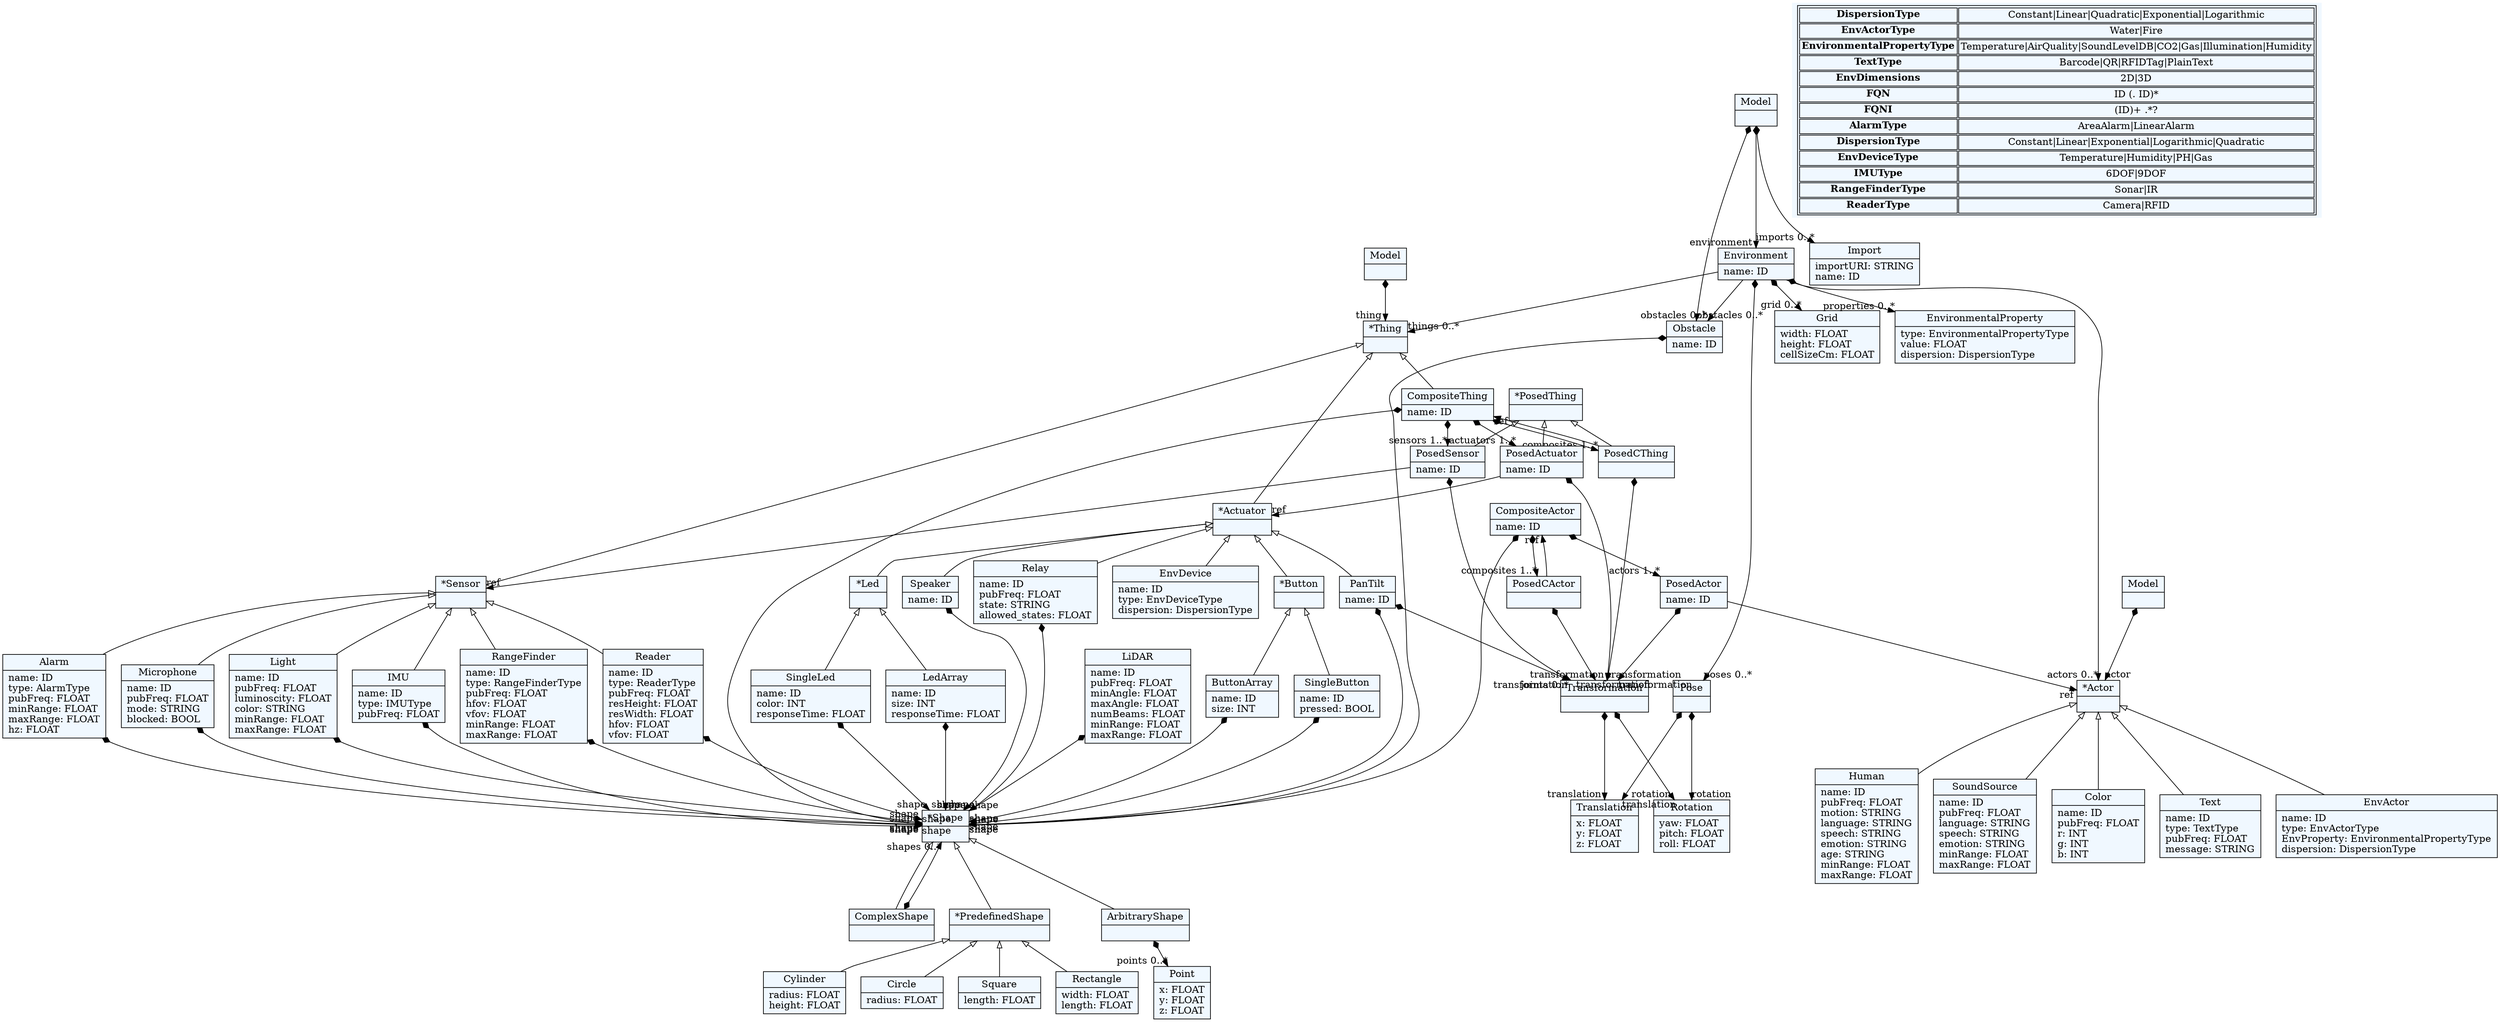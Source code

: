 
    digraph textX {
    fontname = "Bitstream Vera Sans"
    fontsize = 8
    node[
        shape=record,
        style=filled,
        fillcolor=aliceblue
    ]
    nodesep = 0.3
    edge[dir=black,arrowtail=empty]


1671705151920[ label="{Model|}"]

1671705319072[ label="{Environment|name: ID\l}"]

1671705322912[ label="{Grid|width: FLOAT\lheight: FLOAT\lcellSizeCm: FLOAT\l}"]

1671705315520[ label="{Obstacle|name: ID\l}"]

1671705324304[ label="{EnvironmentalProperty|type: EnvironmentalPropertyType\lvalue: FLOAT\ldispersion: DispersionType\l}"]

1671705077488[ label="{Import|importURI: STRING\lname: ID\l}"]

1671705076480[ label="{Model|}"]

1671705076576[ label="{*Thing|}"]

1671705076672[ label="{CompositeThing|name: ID\l}"]

1671705076816[ label="{*PosedThing|}"]

1671705077344[ label="{PosedCThing|}"]

1671705077968[ label="{PosedSensor|name: ID\l}"]

1671705078496[ label="{PosedActuator|name: ID\l}"]

1671705077584[ label="{*Sensor|}"]

1671705078688[ label="{RangeFinder|name: ID\ltype: RangeFinderType\lpubFreq: FLOAT\lhfov: FLOAT\lvfov: FLOAT\lminRange: FLOAT\lmaxRange: FLOAT\l}"]

1671705078880[ label="{LiDAR|name: ID\lpubFreq: FLOAT\lminAngle: FLOAT\lmaxAngle: FLOAT\lnumBeams: FLOAT\lminRange: FLOAT\lmaxRange: FLOAT\l}"]

1671705079216[ label="{Reader|name: ID\ltype: ReaderType\lpubFreq: FLOAT\lresHeight: FLOAT\lresWidth: FLOAT\lhfov: FLOAT\lvfov: FLOAT\l}"]

1671705079360[ label="{Alarm|name: ID\ltype: AlarmType\lpubFreq: FLOAT\lminRange: FLOAT\lmaxRange: FLOAT\lhz: FLOAT\l}"]

1671705079552[ label="{Microphone|name: ID\lpubFreq: FLOAT\lmode: STRING\lblocked: BOOL\l}"]

1671705079648[ label="{Light|name: ID\lpubFreq: FLOAT\lluminoscity: FLOAT\lcolor: STRING\lminRange: FLOAT\lmaxRange: FLOAT\l}"]

1671705079744[ label="{IMU|name: ID\ltype: IMUType\lpubFreq: FLOAT\l}"]

1671705079936[ label="{*Actuator|}"]

1671705080032[ label="{PanTilt|name: ID\l}"]

1671705080128[ label="{EnvDevice|name: ID\ltype: EnvDeviceType\ldispersion: DispersionType\l}"]

1671705080416[ label="{Relay|name: ID\lpubFreq: FLOAT\lstate: STRING\lallowed_states: FLOAT\l}"]

1671705080512[ label="{*Button|}"]

1671705080608[ label="{SingleButton|name: ID\lpressed: BOOL\l}"]

1671705080704[ label="{ButtonArray|name: ID\lsize: INT\l}"]

1671705080800[ label="{*Led|}"]

1671705080896[ label="{SingleLed|name: ID\lcolor: INT\lresponseTime: FLOAT\l}"]

1671705080992[ label="{LedArray|name: ID\lsize: INT\lresponseTime: FLOAT\l}"]

1671705081088[ label="{Speaker|name: ID\l}"]

1671705081184[ label="{Model|}"]

1671705081280[ label="{CompositeActor|name: ID\l}"]

1671705081376[ label="{PosedActor|name: ID\l}"]

1671705081424[ label="{PosedCActor|}"]

1671705081520[ label="{*Actor|}"]

1671705081616[ label="{SoundSource|name: ID\lpubFreq: FLOAT\llanguage: STRING\lspeech: STRING\lemotion: STRING\lminRange: FLOAT\lmaxRange: FLOAT\l}"]

1671705081712[ label="{Color|name: ID\lpubFreq: FLOAT\lr: INT\lg: INT\lb: INT\l}"]

1671705081808[ label="{Text|name: ID\ltype: TextType\lpubFreq: FLOAT\lmessage: STRING\l}"]

1671705082000[ label="{EnvActor|name: ID\ltype: EnvActorType\lEnvProperty: EnvironmentalPropertyType\ldispersion: DispersionType\l}"]

1671705082384[ label="{Human|name: ID\lpubFreq: FLOAT\lmotion: STRING\llanguage: STRING\lspeech: STRING\lemotion: STRING\lage: STRING\lminRange: FLOAT\lmaxRange: FLOAT\l}"]

1671705082480[ label="{Point|x: FLOAT\ly: FLOAT\lz: FLOAT\l}"]

1671705082528[ label="{Translation|x: FLOAT\ly: FLOAT\lz: FLOAT\l}"]

1671705082624[ label="{Rotation|yaw: FLOAT\lpitch: FLOAT\lroll: FLOAT\l}"]

1671705082720[ label="{Transformation|}"]

1671705082816[ label="{Pose|}"]

1671705082912[ label="{*Shape|}"]

1671705083008[ label="{ComplexShape|}"]

1671705083104[ label="{*PredefinedShape|}"]

1671705083200[ label="{Circle|radius: FLOAT\l}"]

1671705083296[ label="{Square|length: FLOAT\l}"]

1671705083392[ label="{Rectangle|width: FLOAT\llength: FLOAT\l}"]

1671705083488[ label="{Cylinder|radius: FLOAT\lheight: FLOAT\l}"]

1671705083584[ label="{ArbitraryShape|}"]



1671705151920 -> 1671705077488[arrowtail=diamond, dir=both, headlabel="imports 0..*"]
1671705151920 -> 1671705319072[arrowtail=diamond, dir=both, headlabel="environment "]
1671705151920 -> 1671705315520[arrowtail=diamond, dir=both, headlabel="obstacles 0..*"]
1671705319072 -> 1671705322912[arrowtail=diamond, dir=both, headlabel="grid 0..*"]
1671705319072 -> 1671705324304[arrowtail=diamond, dir=both, headlabel="properties 0..*"]
1671705319072 -> 1671705076576[headlabel="things 0..*"]
1671705319072 -> 1671705082816[arrowtail=diamond, dir=both, headlabel="poses 0..*"]
1671705319072 -> 1671705081520[headlabel="actors 0..*"]
1671705319072 -> 1671705315520[headlabel="obstacles 0..*"]
1671705315520 -> 1671705082912[arrowtail=diamond, dir=both, headlabel="shape "]
1671705076480 -> 1671705076576[arrowtail=diamond, dir=both, headlabel="thing "]
1671705076576 -> 1671705077584 [dir=back]
1671705076576 -> 1671705079936 [dir=back]
1671705076576 -> 1671705076672 [dir=back]
1671705076672 -> 1671705082912[arrowtail=diamond, dir=both, headlabel="shape "]
1671705076672 -> 1671705077968[arrowtail=diamond, dir=both, headlabel="sensors 1..*"]
1671705076672 -> 1671705078496[arrowtail=diamond, dir=both, headlabel="actuators 1..*"]
1671705076672 -> 1671705077344[arrowtail=diamond, dir=both, headlabel="composites 1..*"]
1671705076816 -> 1671705077968 [dir=back]
1671705076816 -> 1671705078496 [dir=back]
1671705076816 -> 1671705077344 [dir=back]
1671705077344 -> 1671705076672[headlabel="ref "]
1671705077344 -> 1671705082720[arrowtail=diamond, dir=both, headlabel="transformation "]
1671705077968 -> 1671705077584[headlabel="ref "]
1671705077968 -> 1671705082720[arrowtail=diamond, dir=both, headlabel="transformation "]
1671705078496 -> 1671705079936[headlabel="ref "]
1671705078496 -> 1671705082720[arrowtail=diamond, dir=both, headlabel="transformation "]
1671705077584 -> 1671705078688 [dir=back]
1671705077584 -> 1671705079216 [dir=back]
1671705077584 -> 1671705079360 [dir=back]
1671705077584 -> 1671705079552 [dir=back]
1671705077584 -> 1671705079648 [dir=back]
1671705077584 -> 1671705079744 [dir=back]
1671705078688 -> 1671705082912[arrowtail=diamond, dir=both, headlabel="shape "]
1671705078880 -> 1671705082912[arrowtail=diamond, dir=both, headlabel="shape "]
1671705079216 -> 1671705082912[arrowtail=diamond, dir=both, headlabel="shape "]
1671705079360 -> 1671705082912[arrowtail=diamond, dir=both, headlabel="shape "]
1671705079552 -> 1671705082912[arrowtail=diamond, dir=both, headlabel="shape "]
1671705079648 -> 1671705082912[arrowtail=diamond, dir=both, headlabel="shape "]
1671705079744 -> 1671705082912[arrowtail=diamond, dir=both, headlabel="shape "]
1671705079936 -> 1671705080032 [dir=back]
1671705079936 -> 1671705080128 [dir=back]
1671705079936 -> 1671705080416 [dir=back]
1671705079936 -> 1671705080512 [dir=back]
1671705079936 -> 1671705080800 [dir=back]
1671705079936 -> 1671705081088 [dir=back]
1671705080032 -> 1671705082720[arrowtail=diamond, dir=both, headlabel="joints 0..*"]
1671705080032 -> 1671705082912[arrowtail=diamond, dir=both, headlabel="shape "]
1671705080416 -> 1671705082912[arrowtail=diamond, dir=both, headlabel="shape "]
1671705080512 -> 1671705080608 [dir=back]
1671705080512 -> 1671705080704 [dir=back]
1671705080608 -> 1671705082912[arrowtail=diamond, dir=both, headlabel="shape "]
1671705080704 -> 1671705082912[arrowtail=diamond, dir=both, headlabel="shape "]
1671705080800 -> 1671705080896 [dir=back]
1671705080800 -> 1671705080992 [dir=back]
1671705080896 -> 1671705082912[arrowtail=diamond, dir=both, headlabel="shape "]
1671705080992 -> 1671705082912[arrowtail=diamond, dir=both, headlabel="shape "]
1671705081088 -> 1671705082912[arrowtail=diamond, dir=both, headlabel="shape "]
1671705081184 -> 1671705081520[arrowtail=diamond, dir=both, headlabel="actor "]
1671705081280 -> 1671705082912[arrowtail=diamond, dir=both, headlabel="shape "]
1671705081280 -> 1671705081376[arrowtail=diamond, dir=both, headlabel="actors 1..*"]
1671705081280 -> 1671705081424[arrowtail=diamond, dir=both, headlabel="composites 1..*"]
1671705081376 -> 1671705081520[headlabel="ref "]
1671705081376 -> 1671705082720[arrowtail=diamond, dir=both, headlabel="transformation "]
1671705081424 -> 1671705081280[headlabel="ref "]
1671705081424 -> 1671705082720[arrowtail=diamond, dir=both, headlabel="transformation "]
1671705081520 -> 1671705081616 [dir=back]
1671705081520 -> 1671705081712 [dir=back]
1671705081520 -> 1671705081808 [dir=back]
1671705081520 -> 1671705082000 [dir=back]
1671705081520 -> 1671705082384 [dir=back]
1671705082720 -> 1671705082528[arrowtail=diamond, dir=both, headlabel="translation "]
1671705082720 -> 1671705082624[arrowtail=diamond, dir=both, headlabel="rotation "]
1671705082816 -> 1671705082528[arrowtail=diamond, dir=both, headlabel="translation "]
1671705082816 -> 1671705082624[arrowtail=diamond, dir=both, headlabel="rotation "]
1671705082912 -> 1671705083104 [dir=back]
1671705082912 -> 1671705083584 [dir=back]
1671705082912 -> 1671705083008 [dir=back]
1671705083008 -> 1671705082912[arrowtail=diamond, dir=both, headlabel="shapes 0..*"]
1671705083104 -> 1671705083200 [dir=back]
1671705083104 -> 1671705083296 [dir=back]
1671705083104 -> 1671705083392 [dir=back]
1671705083104 -> 1671705083488 [dir=back]
1671705083584 -> 1671705082480[arrowtail=diamond, dir=both, headlabel="points 0..*"]
match_rules [ shape=plaintext, label=< <table>
	<tr>
		<td><b>DispersionType</b></td><td>Constant|Linear|Quadratic|Exponential|Logarithmic</td>
	</tr>
	<tr>
		<td><b>EnvActorType</b></td><td>Water|Fire</td>
	</tr>
	<tr>
		<td><b>EnvironmentalPropertyType</b></td><td>Temperature|AirQuality|SoundLevelDB|CO2|Gas|Illumination|Humidity</td>
	</tr>
	<tr>
		<td><b>TextType</b></td><td>Barcode|QR|RFIDTag|PlainText</td>
	</tr>
	<tr>
		<td><b>EnvDimensions</b></td><td>2D|3D</td>
	</tr>
	<tr>
		<td><b>FQN</b></td><td>ID (. ID)*</td>
	</tr>
	<tr>
		<td><b>FQNI</b></td><td>(ID)+ .*?</td>
	</tr>
	<tr>
		<td><b>AlarmType</b></td><td>AreaAlarm|LinearAlarm</td>
	</tr>
	<tr>
		<td><b>DispersionType</b></td><td>Constant|Linear|Exponential|Logarithmic|Quadratic</td>
	</tr>
	<tr>
		<td><b>EnvDeviceType</b></td><td>Temperature|Humidity|PH|Gas</td>
	</tr>
	<tr>
		<td><b>IMUType</b></td><td>6DOF|9DOF</td>
	</tr>
	<tr>
		<td><b>RangeFinderType</b></td><td>Sonar|IR</td>
	</tr>
	<tr>
		<td><b>ReaderType</b></td><td>Camera|RFID</td>
	</tr>
</table> >]


}
